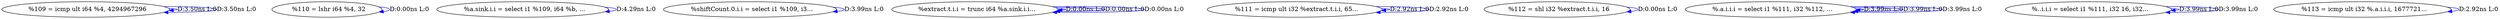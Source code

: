 digraph {
Node0x3315b00[label="  %109 = icmp ult i64 %4, 4294967296"];
Node0x3315b00 -> Node0x3315b00[label="D:3.50ns L:0",color=blue];
Node0x3315b00 -> Node0x3315b00[label="D:3.50ns L:0",color=blue];
Node0x3315be0[label="  %110 = lshr i64 %4, 32"];
Node0x3315be0 -> Node0x3315be0[label="D:0.00ns L:0",color=blue];
Node0x3315cc0[label="  %a.sink.i.i = select i1 %109, i64 %b, ..."];
Node0x3315cc0 -> Node0x3315cc0[label="D:4.29ns L:0",color=blue];
Node0x3315da0[label="  %shiftCount.0.i.i = select i1 %109, i3..."];
Node0x3315da0 -> Node0x3315da0[label="D:3.99ns L:0",color=blue];
Node0x3315e80[label="  %extract.t.i.i = trunc i64 %a.sink.i.i..."];
Node0x3315e80 -> Node0x3315e80[label="D:0.00ns L:0",color=blue];
Node0x3315e80 -> Node0x3315e80[label="D:0.00ns L:0",color=blue];
Node0x3315e80 -> Node0x3315e80[label="D:0.00ns L:0",color=blue];
Node0x3315f60[label="  %111 = icmp ult i32 %extract.t.i.i, 65..."];
Node0x3315f60 -> Node0x3315f60[label="D:2.92ns L:0",color=blue];
Node0x3315f60 -> Node0x3315f60[label="D:2.92ns L:0",color=blue];
Node0x3316040[label="  %112 = shl i32 %extract.t.i.i, 16"];
Node0x3316040 -> Node0x3316040[label="D:0.00ns L:0",color=blue];
Node0x3316120[label="  %.a.i.i.i = select i1 %111, i32 %112, ..."];
Node0x3316120 -> Node0x3316120[label="D:3.99ns L:0",color=blue];
Node0x3316120 -> Node0x3316120[label="D:3.99ns L:0",color=blue];
Node0x3316120 -> Node0x3316120[label="D:3.99ns L:0",color=blue];
Node0x3316200[label="  %..i.i.i = select i1 %111, i32 16, i32..."];
Node0x3316200 -> Node0x3316200[label="D:3.99ns L:0",color=blue];
Node0x3316200 -> Node0x3316200[label="D:3.99ns L:0",color=blue];
Node0x33162e0[label="  %113 = icmp ult i32 %.a.i.i.i, 1677721..."];
Node0x33162e0 -> Node0x33162e0[label="D:2.92ns L:0",color=blue];
}

